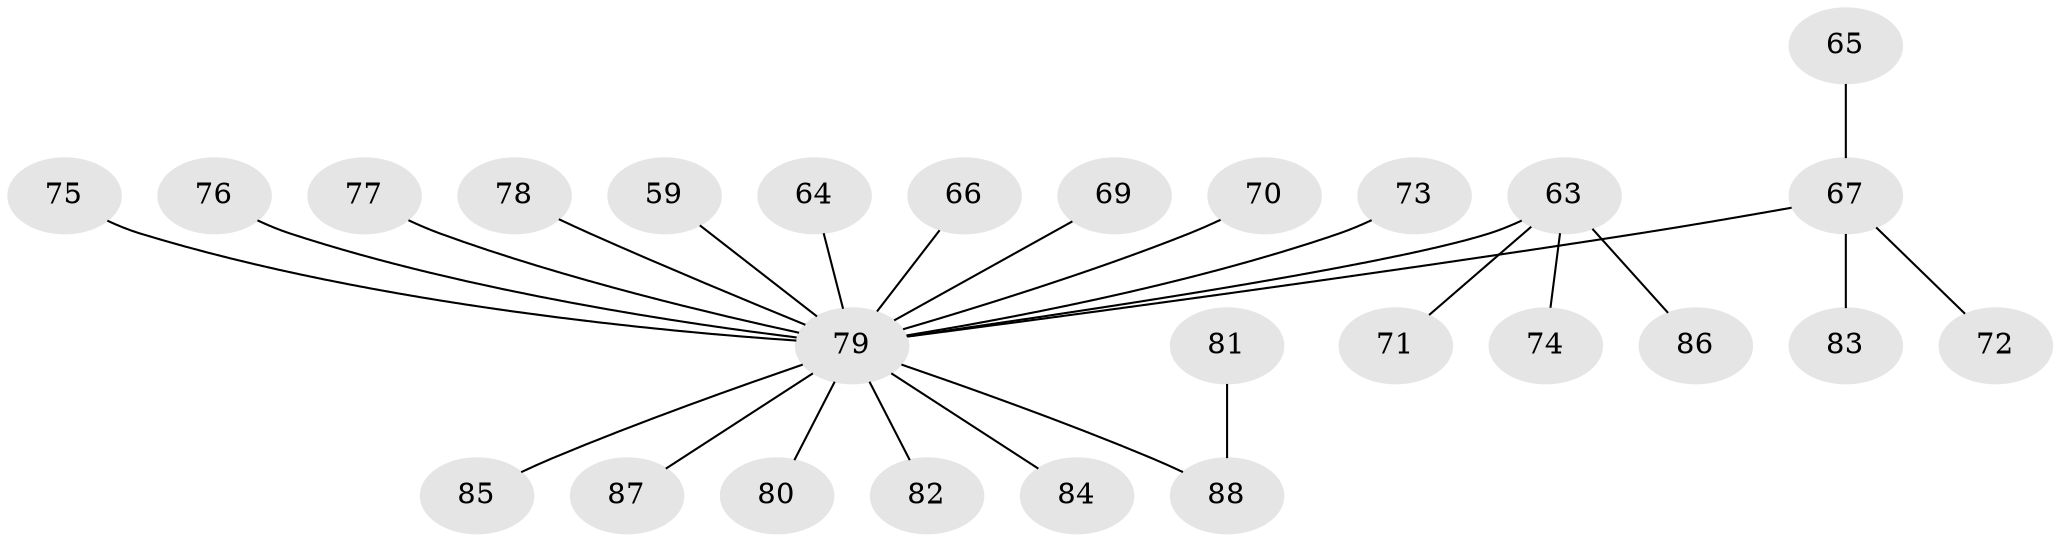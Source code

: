// original degree distribution, {7: 0.011363636363636364, 5: 0.03409090909090909, 4: 0.07954545454545454, 2: 0.19318181818181818, 3: 0.17045454545454544, 1: 0.5113636363636364}
// Generated by graph-tools (version 1.1) at 2025/55/03/04/25 21:55:53]
// undirected, 26 vertices, 25 edges
graph export_dot {
graph [start="1"]
  node [color=gray90,style=filled];
  59;
  63;
  64 [super="+40+44"];
  65;
  66;
  67 [super="+28+31+62+35+46"];
  69;
  70;
  71;
  72;
  73;
  74;
  75;
  76;
  77;
  78 [super="+48"];
  79 [super="+43+60+61+42+45+47+68+53+51+52+54+55+56+57+58"];
  80;
  81;
  82;
  83;
  84;
  85;
  86;
  87;
  88 [super="+16+37+39"];
  59 -- 79;
  63 -- 71;
  63 -- 74;
  63 -- 86;
  63 -- 79;
  64 -- 79;
  65 -- 67;
  66 -- 79;
  67 -- 72;
  67 -- 83;
  67 -- 79;
  69 -- 79;
  70 -- 79;
  73 -- 79;
  75 -- 79;
  76 -- 79;
  77 -- 79;
  78 -- 79;
  79 -- 88;
  79 -- 80;
  79 -- 82;
  79 -- 84;
  79 -- 87;
  79 -- 85;
  81 -- 88;
}
